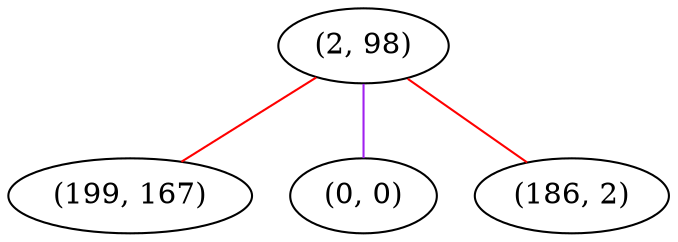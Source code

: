 graph "" {
"(2, 98)";
"(199, 167)";
"(0, 0)";
"(186, 2)";
"(2, 98)" -- "(0, 0)"  [color=purple, key=0, weight=4];
"(2, 98)" -- "(199, 167)"  [color=red, key=0, weight=1];
"(2, 98)" -- "(186, 2)"  [color=red, key=0, weight=1];
}
